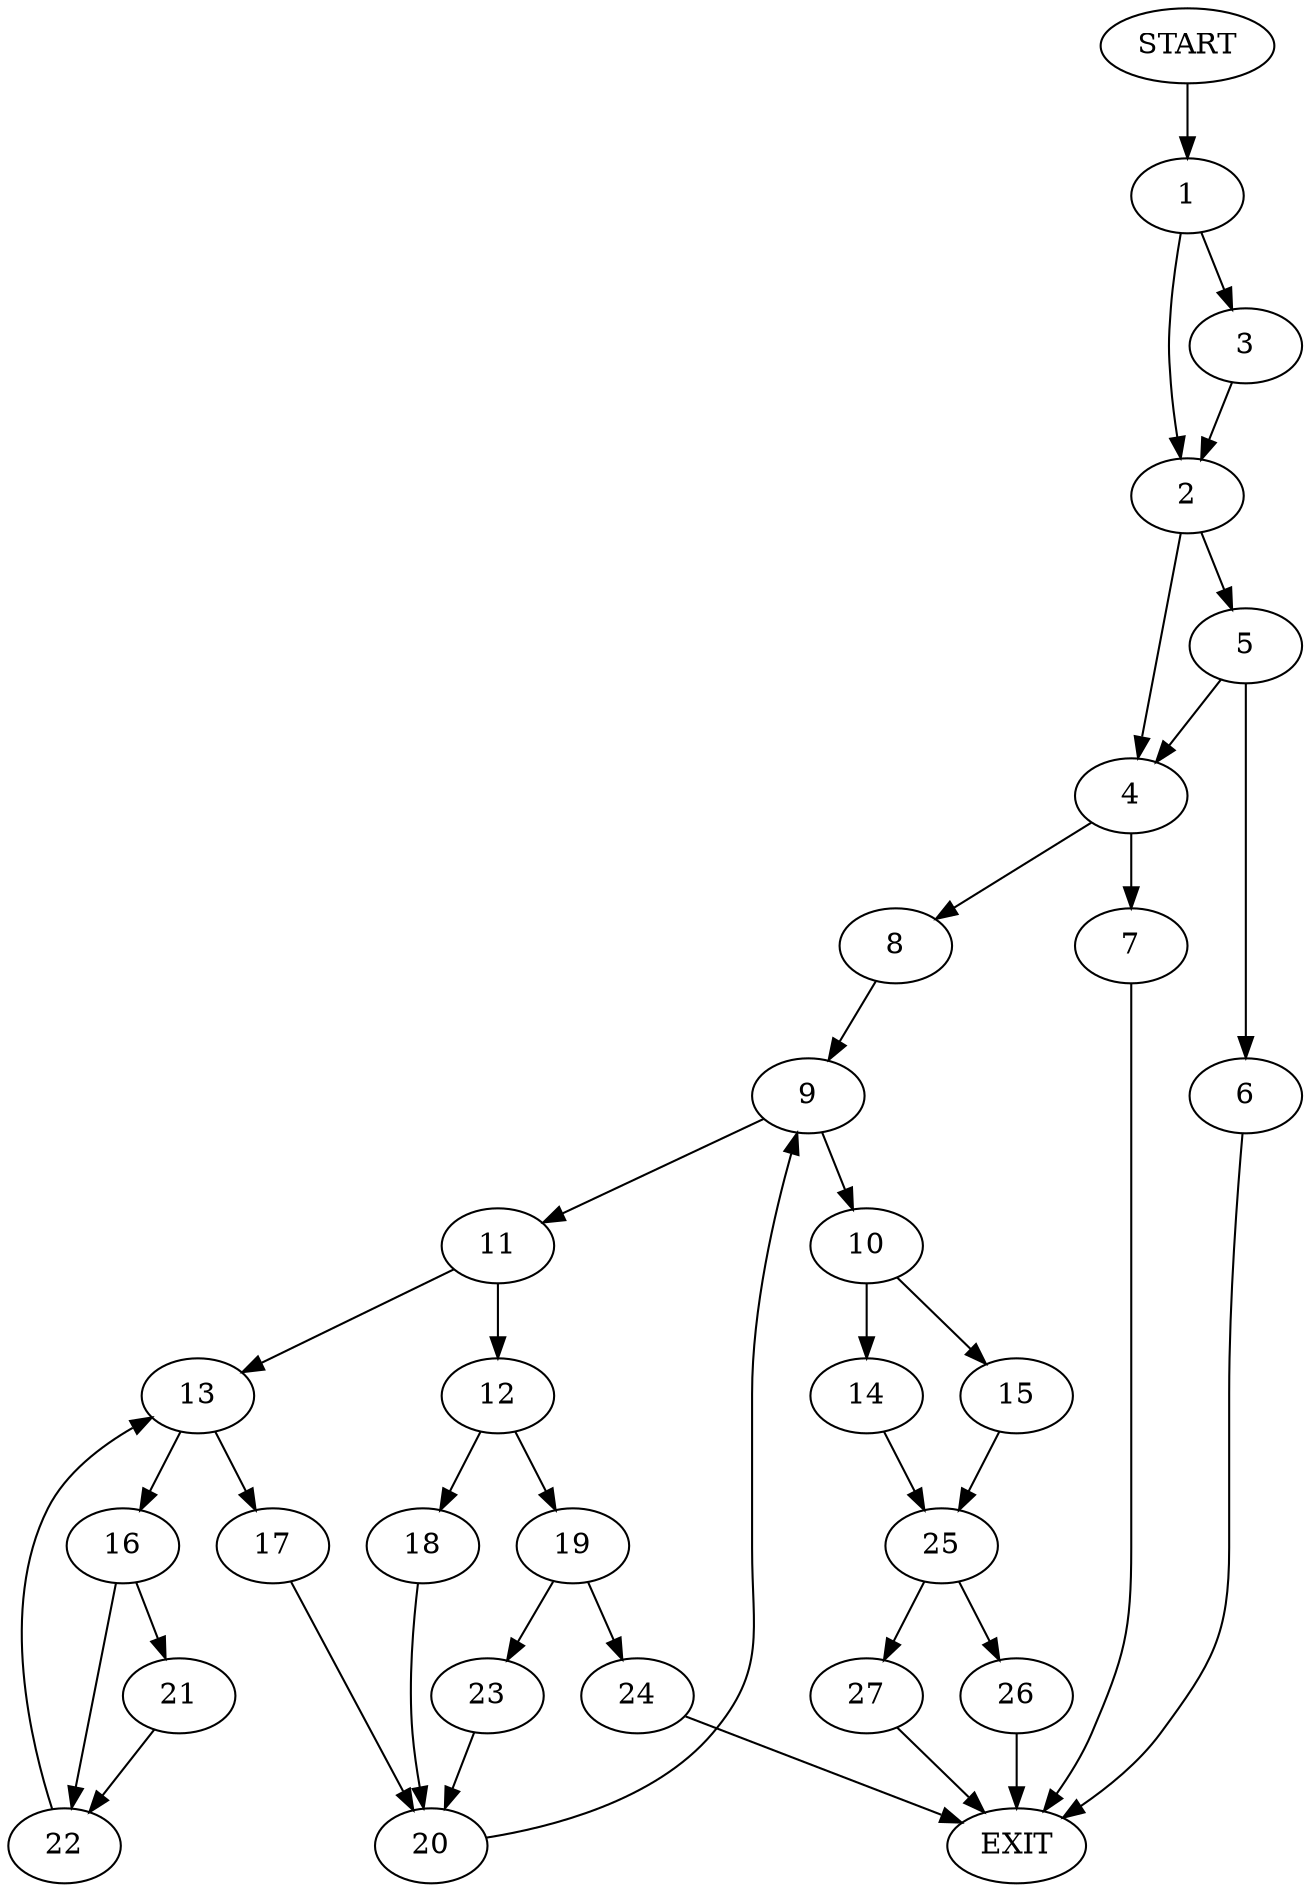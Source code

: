digraph {
0 [label="START"]
28 [label="EXIT"]
0 -> 1
1 -> 2
1 -> 3
3 -> 2
2 -> 4
2 -> 5
5 -> 4
5 -> 6
4 -> 7
4 -> 8
6 -> 28
8 -> 9
7 -> 28
9 -> 10
9 -> 11
11 -> 12
11 -> 13
10 -> 14
10 -> 15
13 -> 16
13 -> 17
12 -> 18
12 -> 19
17 -> 20
16 -> 21
16 -> 22
22 -> 13
21 -> 22
20 -> 9
18 -> 20
19 -> 23
19 -> 24
24 -> 28
23 -> 20
14 -> 25
15 -> 25
25 -> 26
25 -> 27
27 -> 28
26 -> 28
}
